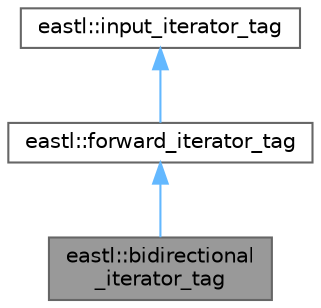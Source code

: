 digraph "eastl::bidirectional_iterator_tag"
{
 // LATEX_PDF_SIZE
  bgcolor="transparent";
  edge [fontname=Helvetica,fontsize=10,labelfontname=Helvetica,labelfontsize=10];
  node [fontname=Helvetica,fontsize=10,shape=box,height=0.2,width=0.4];
  Node1 [id="Node000001",label="eastl::bidirectional\l_iterator_tag",height=0.2,width=0.4,color="gray40", fillcolor="grey60", style="filled", fontcolor="black",tooltip=" "];
  Node2 -> Node1 [id="edge1_Node000001_Node000002",dir="back",color="steelblue1",style="solid",tooltip=" "];
  Node2 [id="Node000002",label="eastl::forward_iterator_tag",height=0.2,width=0.4,color="gray40", fillcolor="white", style="filled",URL="$structeastl_1_1forward__iterator__tag.html",tooltip=" "];
  Node3 -> Node2 [id="edge2_Node000002_Node000003",dir="back",color="steelblue1",style="solid",tooltip=" "];
  Node3 [id="Node000003",label="eastl::input_iterator_tag",height=0.2,width=0.4,color="gray40", fillcolor="white", style="filled",URL="$structeastl_1_1input__iterator__tag.html",tooltip=" "];
}
